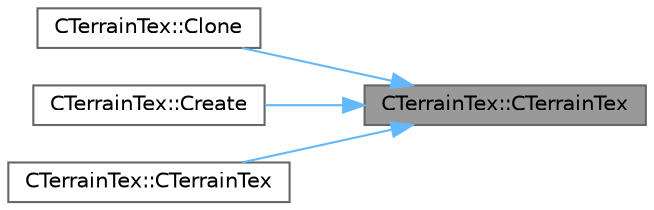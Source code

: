 digraph "CTerrainTex::CTerrainTex"
{
 // LATEX_PDF_SIZE
  bgcolor="transparent";
  edge [fontname=Helvetica,fontsize=10,labelfontname=Helvetica,labelfontsize=10];
  node [fontname=Helvetica,fontsize=10,shape=box,height=0.2,width=0.4];
  rankdir="RL";
  Node1 [id="Node000001",label="CTerrainTex::CTerrainTex",height=0.2,width=0.4,color="gray40", fillcolor="grey60", style="filled", fontcolor="black",tooltip=" "];
  Node1 -> Node2 [id="edge4_Node000001_Node000002",dir="back",color="steelblue1",style="solid",tooltip=" "];
  Node2 [id="Node000002",label="CTerrainTex::Clone",height=0.2,width=0.4,color="grey40", fillcolor="white", style="filled",URL="$class_c_terrain_tex.html#abd89070d55ec5e2f68b11fad4a07c0ef",tooltip=" "];
  Node1 -> Node3 [id="edge5_Node000001_Node000003",dir="back",color="steelblue1",style="solid",tooltip=" "];
  Node3 [id="Node000003",label="CTerrainTex::Create",height=0.2,width=0.4,color="grey40", fillcolor="white", style="filled",URL="$class_c_terrain_tex.html#a32ca51aa320d8bf9a3ee5a4f60389387",tooltip=" "];
  Node1 -> Node4 [id="edge6_Node000001_Node000004",dir="back",color="steelblue1",style="solid",tooltip=" "];
  Node4 [id="Node000004",label="CTerrainTex::CTerrainTex",height=0.2,width=0.4,color="grey40", fillcolor="white", style="filled",URL="$class_c_terrain_tex.html#a7adaf41281a0315244808f476331c28f",tooltip=" "];
}
